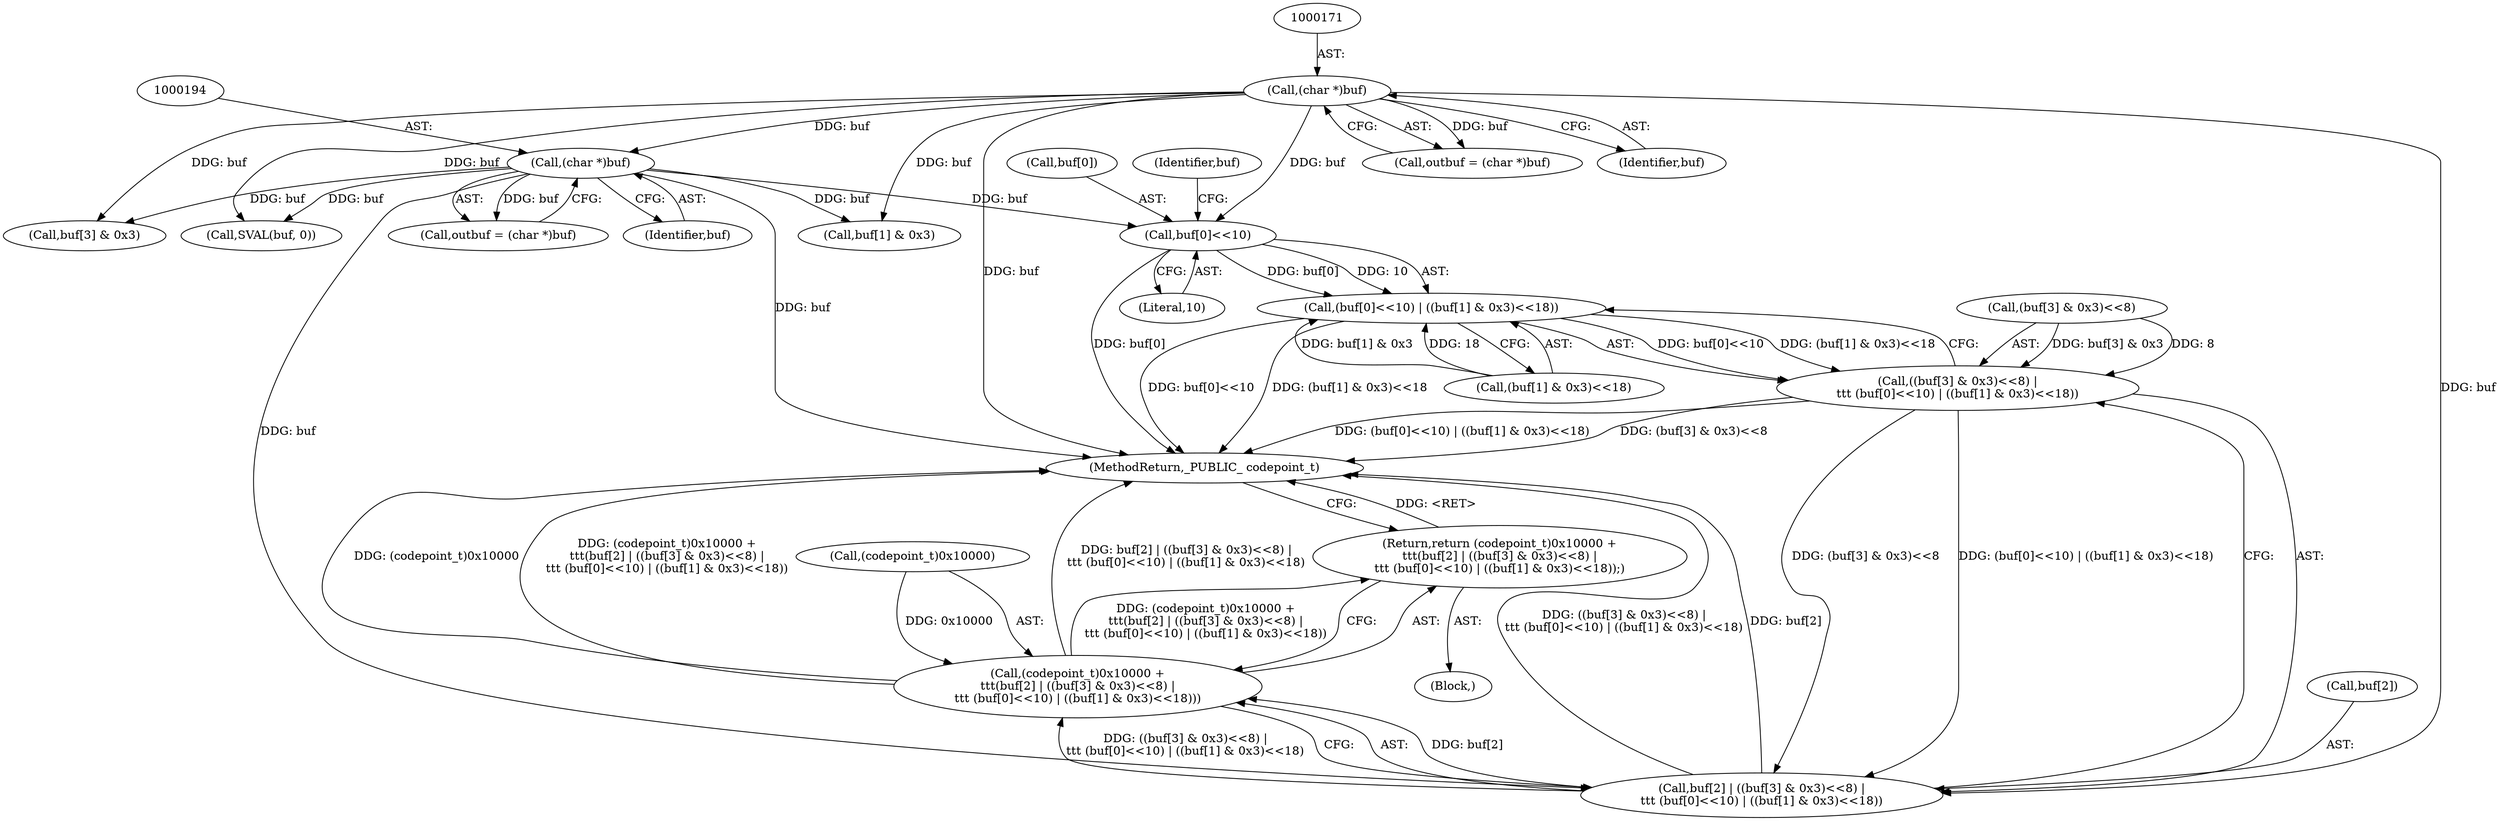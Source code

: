 digraph "0_samba_538d305de91e34a2938f5f219f18bf0e1918763f@array" {
"1000269" [label="(Call,buf[0]<<10)"];
"1000170" [label="(Call,(char *)buf)"];
"1000193" [label="(Call,(char *)buf)"];
"1000268" [label="(Call,(buf[0]<<10) | ((buf[1] & 0x3)<<18))"];
"1000260" [label="(Call,((buf[3] & 0x3)<<8) |\n\t\t\t (buf[0]<<10) | ((buf[1] & 0x3)<<18))"];
"1000256" [label="(Call,buf[2] | ((buf[3] & 0x3)<<8) |\n\t\t\t (buf[0]<<10) | ((buf[1] & 0x3)<<18))"];
"1000252" [label="(Call,(codepoint_t)0x10000 +\n\t\t\t(buf[2] | ((buf[3] & 0x3)<<8) |\n\t\t\t (buf[0]<<10) | ((buf[1] & 0x3)<<18)))"];
"1000251" [label="(Return,return (codepoint_t)0x10000 +\n\t\t\t(buf[2] | ((buf[3] & 0x3)<<8) |\n\t\t\t (buf[0]<<10) | ((buf[1] & 0x3)<<18));)"];
"1000170" [label="(Call,(char *)buf)"];
"1000191" [label="(Call,outbuf = (char *)buf)"];
"1000257" [label="(Call,buf[2])"];
"1000275" [label="(Call,buf[1] & 0x3)"];
"1000273" [label="(Literal,10)"];
"1000270" [label="(Call,buf[0])"];
"1000262" [label="(Call,buf[3] & 0x3)"];
"1000195" [label="(Identifier,buf)"];
"1000251" [label="(Return,return (codepoint_t)0x10000 +\n\t\t\t(buf[2] | ((buf[3] & 0x3)<<8) |\n\t\t\t (buf[0]<<10) | ((buf[1] & 0x3)<<18));)"];
"1000253" [label="(Call,(codepoint_t)0x10000)"];
"1000193" [label="(Call,(char *)buf)"];
"1000269" [label="(Call,buf[0]<<10)"];
"1000250" [label="(Block,)"];
"1000261" [label="(Call,(buf[3] & 0x3)<<8)"];
"1000277" [label="(Identifier,buf)"];
"1000260" [label="(Call,((buf[3] & 0x3)<<8) |\n\t\t\t (buf[0]<<10) | ((buf[1] & 0x3)<<18))"];
"1000256" [label="(Call,buf[2] | ((buf[3] & 0x3)<<8) |\n\t\t\t (buf[0]<<10) | ((buf[1] & 0x3)<<18))"];
"1000252" [label="(Call,(codepoint_t)0x10000 +\n\t\t\t(buf[2] | ((buf[3] & 0x3)<<8) |\n\t\t\t (buf[0]<<10) | ((buf[1] & 0x3)<<18)))"];
"1000283" [label="(MethodReturn,_PUBLIC_ codepoint_t)"];
"1000243" [label="(Call,SVAL(buf, 0))"];
"1000268" [label="(Call,(buf[0]<<10) | ((buf[1] & 0x3)<<18))"];
"1000168" [label="(Call,outbuf = (char *)buf)"];
"1000274" [label="(Call,(buf[1] & 0x3)<<18)"];
"1000172" [label="(Identifier,buf)"];
"1000269" -> "1000268"  [label="AST: "];
"1000269" -> "1000273"  [label="CFG: "];
"1000270" -> "1000269"  [label="AST: "];
"1000273" -> "1000269"  [label="AST: "];
"1000277" -> "1000269"  [label="CFG: "];
"1000269" -> "1000283"  [label="DDG: buf[0]"];
"1000269" -> "1000268"  [label="DDG: buf[0]"];
"1000269" -> "1000268"  [label="DDG: 10"];
"1000170" -> "1000269"  [label="DDG: buf"];
"1000193" -> "1000269"  [label="DDG: buf"];
"1000170" -> "1000168"  [label="AST: "];
"1000170" -> "1000172"  [label="CFG: "];
"1000171" -> "1000170"  [label="AST: "];
"1000172" -> "1000170"  [label="AST: "];
"1000168" -> "1000170"  [label="CFG: "];
"1000170" -> "1000283"  [label="DDG: buf"];
"1000170" -> "1000168"  [label="DDG: buf"];
"1000170" -> "1000193"  [label="DDG: buf"];
"1000170" -> "1000243"  [label="DDG: buf"];
"1000170" -> "1000256"  [label="DDG: buf"];
"1000170" -> "1000262"  [label="DDG: buf"];
"1000170" -> "1000275"  [label="DDG: buf"];
"1000193" -> "1000191"  [label="AST: "];
"1000193" -> "1000195"  [label="CFG: "];
"1000194" -> "1000193"  [label="AST: "];
"1000195" -> "1000193"  [label="AST: "];
"1000191" -> "1000193"  [label="CFG: "];
"1000193" -> "1000283"  [label="DDG: buf"];
"1000193" -> "1000191"  [label="DDG: buf"];
"1000193" -> "1000243"  [label="DDG: buf"];
"1000193" -> "1000256"  [label="DDG: buf"];
"1000193" -> "1000262"  [label="DDG: buf"];
"1000193" -> "1000275"  [label="DDG: buf"];
"1000268" -> "1000260"  [label="AST: "];
"1000268" -> "1000274"  [label="CFG: "];
"1000274" -> "1000268"  [label="AST: "];
"1000260" -> "1000268"  [label="CFG: "];
"1000268" -> "1000283"  [label="DDG: buf[0]<<10"];
"1000268" -> "1000283"  [label="DDG: (buf[1] & 0x3)<<18"];
"1000268" -> "1000260"  [label="DDG: buf[0]<<10"];
"1000268" -> "1000260"  [label="DDG: (buf[1] & 0x3)<<18"];
"1000274" -> "1000268"  [label="DDG: buf[1] & 0x3"];
"1000274" -> "1000268"  [label="DDG: 18"];
"1000260" -> "1000256"  [label="AST: "];
"1000261" -> "1000260"  [label="AST: "];
"1000256" -> "1000260"  [label="CFG: "];
"1000260" -> "1000283"  [label="DDG: (buf[0]<<10) | ((buf[1] & 0x3)<<18)"];
"1000260" -> "1000283"  [label="DDG: (buf[3] & 0x3)<<8"];
"1000260" -> "1000256"  [label="DDG: (buf[3] & 0x3)<<8"];
"1000260" -> "1000256"  [label="DDG: (buf[0]<<10) | ((buf[1] & 0x3)<<18)"];
"1000261" -> "1000260"  [label="DDG: buf[3] & 0x3"];
"1000261" -> "1000260"  [label="DDG: 8"];
"1000256" -> "1000252"  [label="AST: "];
"1000257" -> "1000256"  [label="AST: "];
"1000252" -> "1000256"  [label="CFG: "];
"1000256" -> "1000283"  [label="DDG: ((buf[3] & 0x3)<<8) |\n\t\t\t (buf[0]<<10) | ((buf[1] & 0x3)<<18)"];
"1000256" -> "1000283"  [label="DDG: buf[2]"];
"1000256" -> "1000252"  [label="DDG: buf[2]"];
"1000256" -> "1000252"  [label="DDG: ((buf[3] & 0x3)<<8) |\n\t\t\t (buf[0]<<10) | ((buf[1] & 0x3)<<18)"];
"1000252" -> "1000251"  [label="AST: "];
"1000253" -> "1000252"  [label="AST: "];
"1000251" -> "1000252"  [label="CFG: "];
"1000252" -> "1000283"  [label="DDG: (codepoint_t)0x10000"];
"1000252" -> "1000283"  [label="DDG: (codepoint_t)0x10000 +\n\t\t\t(buf[2] | ((buf[3] & 0x3)<<8) |\n\t\t\t (buf[0]<<10) | ((buf[1] & 0x3)<<18))"];
"1000252" -> "1000283"  [label="DDG: buf[2] | ((buf[3] & 0x3)<<8) |\n\t\t\t (buf[0]<<10) | ((buf[1] & 0x3)<<18)"];
"1000252" -> "1000251"  [label="DDG: (codepoint_t)0x10000 +\n\t\t\t(buf[2] | ((buf[3] & 0x3)<<8) |\n\t\t\t (buf[0]<<10) | ((buf[1] & 0x3)<<18))"];
"1000253" -> "1000252"  [label="DDG: 0x10000"];
"1000251" -> "1000250"  [label="AST: "];
"1000283" -> "1000251"  [label="CFG: "];
"1000251" -> "1000283"  [label="DDG: <RET>"];
}
